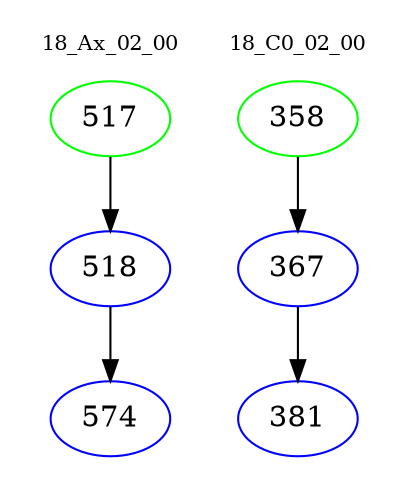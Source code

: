 digraph{
subgraph cluster_0 {
color = white
label = "18_Ax_02_00";
fontsize=10;
T0_517 [label="517", color="green"]
T0_517 -> T0_518 [color="black"]
T0_518 [label="518", color="blue"]
T0_518 -> T0_574 [color="black"]
T0_574 [label="574", color="blue"]
}
subgraph cluster_1 {
color = white
label = "18_C0_02_00";
fontsize=10;
T1_358 [label="358", color="green"]
T1_358 -> T1_367 [color="black"]
T1_367 [label="367", color="blue"]
T1_367 -> T1_381 [color="black"]
T1_381 [label="381", color="blue"]
}
}
